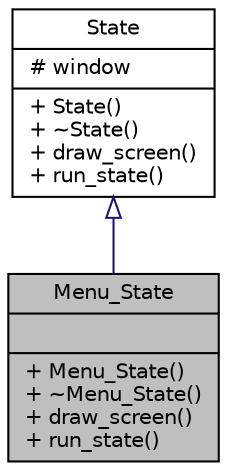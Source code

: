 digraph "Menu_State"
{
  edge [fontname="Helvetica",fontsize="10",labelfontname="Helvetica",labelfontsize="10"];
  node [fontname="Helvetica",fontsize="10",shape=record];
  Node2 [label="{Menu_State\n||+ Menu_State()\l+ ~Menu_State()\l+ draw_screen()\l+ run_state()\l}",height=0.2,width=0.4,color="black", fillcolor="grey75", style="filled", fontcolor="black"];
  Node3 -> Node2 [dir="back",color="midnightblue",fontsize="10",style="solid",arrowtail="onormal",fontname="Helvetica"];
  Node3 [label="{State\n|# window\l|+ State()\l+ ~State()\l+ draw_screen()\l+ run_state()\l}",height=0.2,width=0.4,color="black", fillcolor="white", style="filled",URL="$classState.html"];
}
